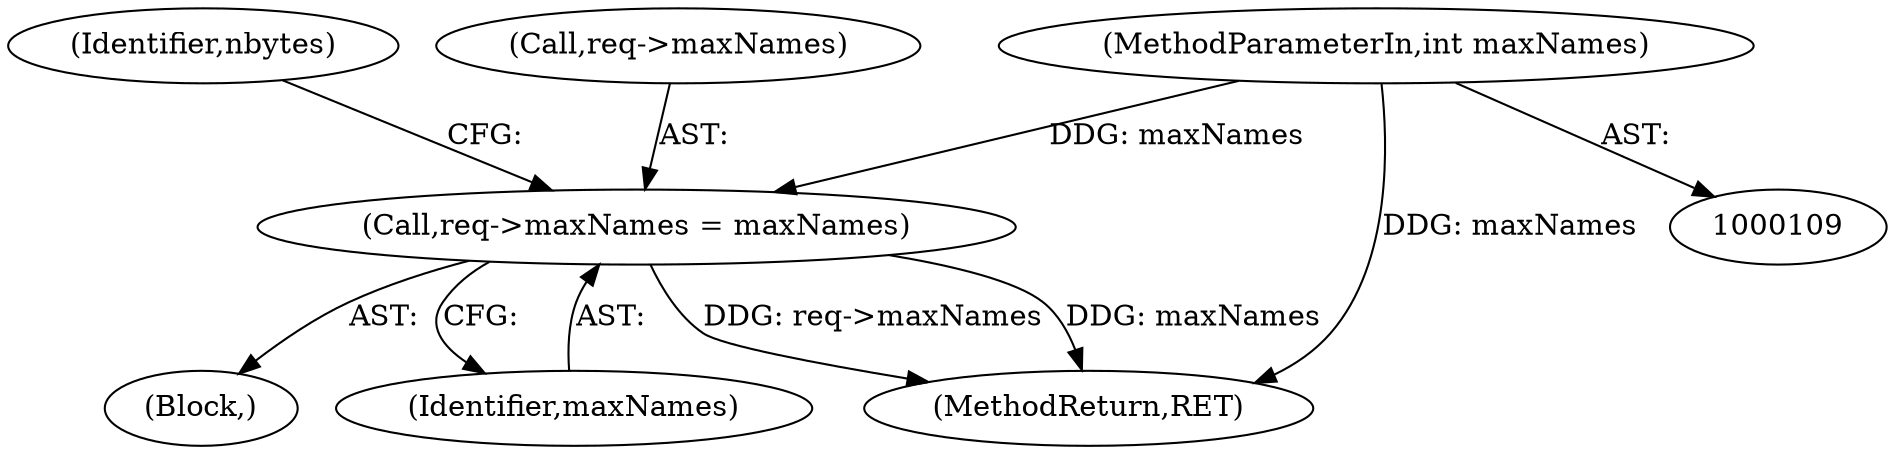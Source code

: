digraph "0_libx11_b469da1430cdcee06e31c6251b83aede072a1ff0@pointer" {
"1000143" [label="(Call,req->maxNames = maxNames)"];
"1000112" [label="(MethodParameterIn,int maxNames)"];
"1000114" [label="(Block,)"];
"1000112" [label="(MethodParameterIn,int maxNames)"];
"1000147" [label="(Identifier,maxNames)"];
"1000149" [label="(Identifier,nbytes)"];
"1000143" [label="(Call,req->maxNames = maxNames)"];
"1000144" [label="(Call,req->maxNames)"];
"1000376" [label="(MethodReturn,RET)"];
"1000143" -> "1000114"  [label="AST: "];
"1000143" -> "1000147"  [label="CFG: "];
"1000144" -> "1000143"  [label="AST: "];
"1000147" -> "1000143"  [label="AST: "];
"1000149" -> "1000143"  [label="CFG: "];
"1000143" -> "1000376"  [label="DDG: req->maxNames"];
"1000143" -> "1000376"  [label="DDG: maxNames"];
"1000112" -> "1000143"  [label="DDG: maxNames"];
"1000112" -> "1000109"  [label="AST: "];
"1000112" -> "1000376"  [label="DDG: maxNames"];
}
